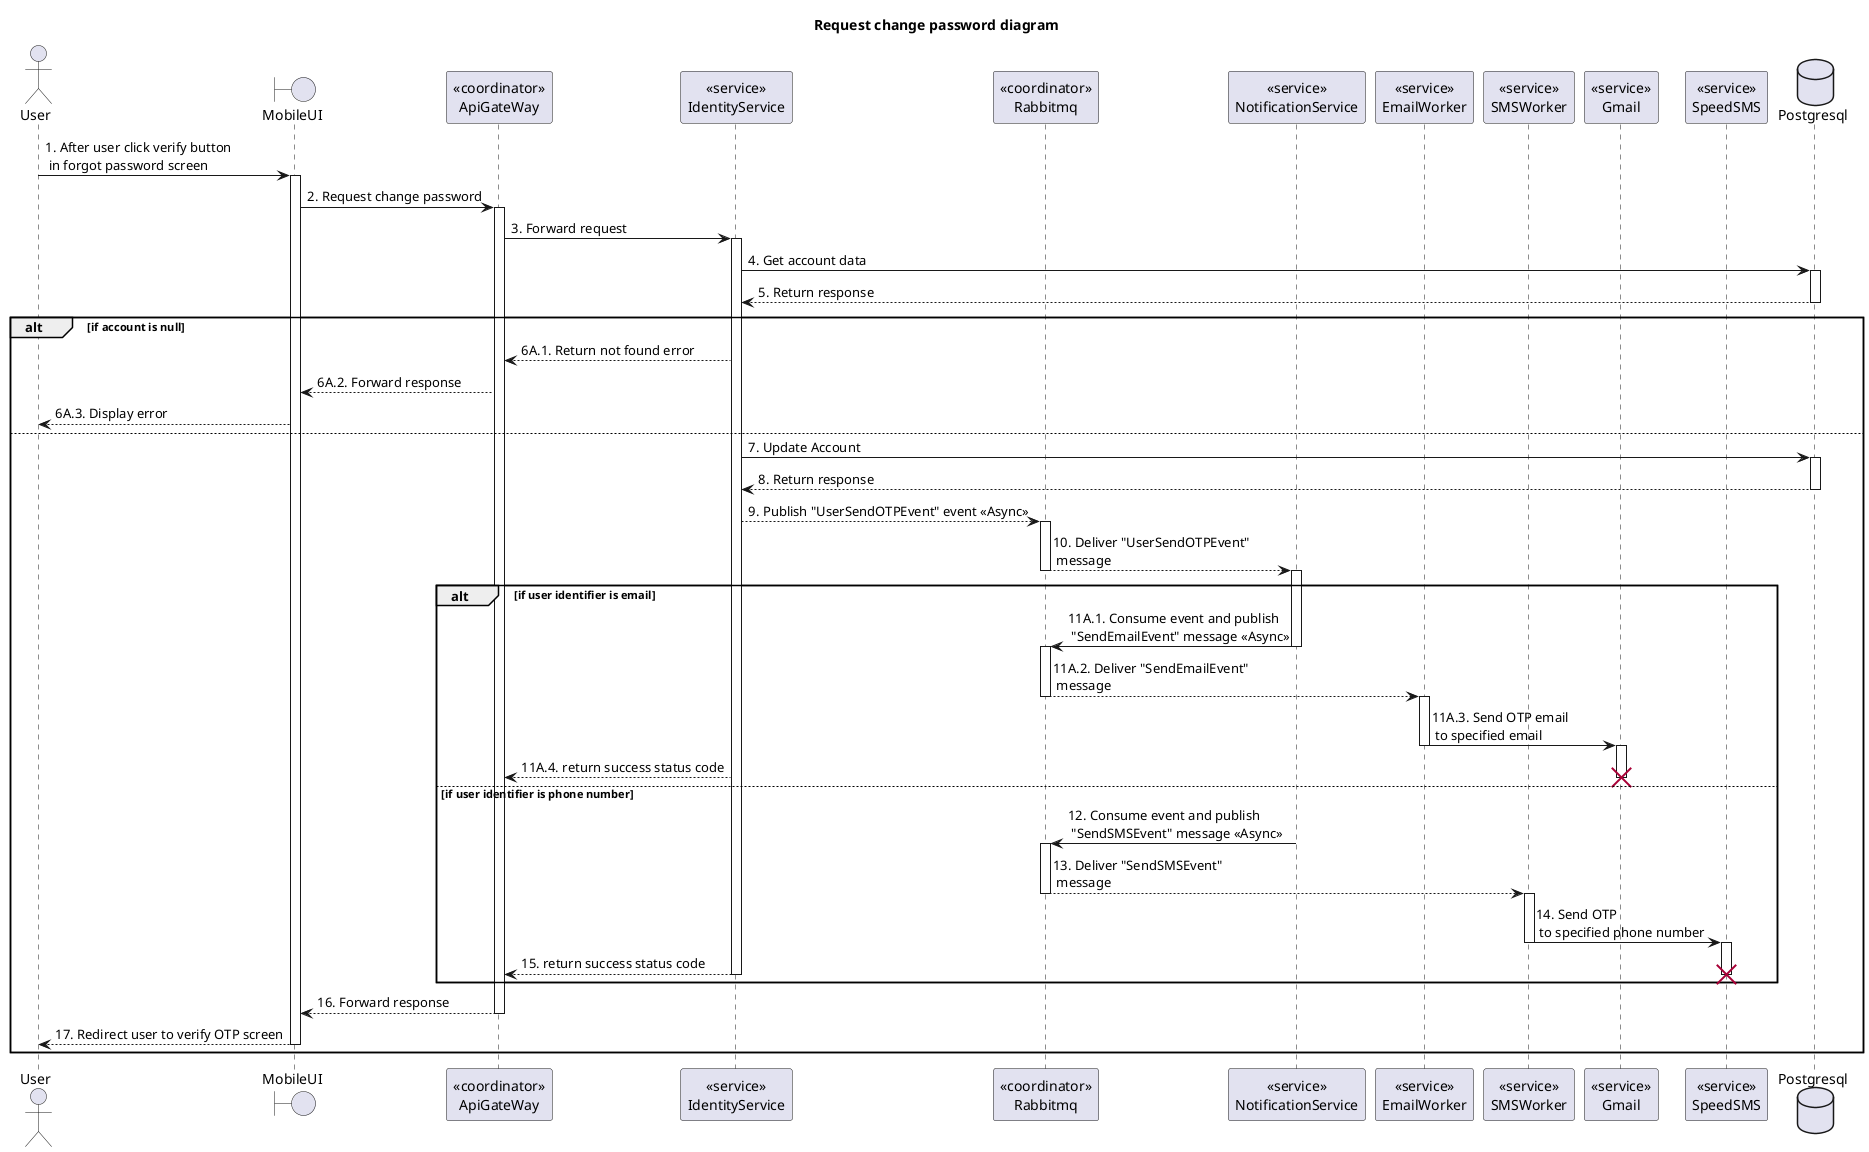@startuml Sequence
title "Request change password diagram"

<style>
  sequenceDiagram {
    reference {
      BackGroundColor white
    }
}
</style>

actor User
boundary MobileUI
participant "<<coordinator>>\nApiGateWay" as ApiGateway
participant "<<service>>\nIdentityService" as IdentityService
participant "<<coordinator>>\nRabbitmq" as Rabbitmq
participant "<<service>>\nNotificationService" as NotificationService
participant "<<service>>\nEmailWorker" as EmailWorker
participant "<<service>>\nSMSWorker" as SMSWorker
participant "<<service>>\nGmail" as Gmail
participant "<<service>>\nSpeedSMS" as SpeedSMS
database Postgresql

User -> MobileUI ++: 1. After user click verify button\n in forgot password screen
MobileUI -> ApiGateway ++: 2. Request change password

ApiGateway -> IdentityService ++: 3. Forward request
IdentityService -> Postgresql ++: 4. Get account data
IdentityService <-- Postgresql --: 5. Return response

alt if account is null
  ApiGateway <-- IdentityService: 6A.1. Return not found error
  MobileUI <-- ApiGateway: 6A.2. Forward response
  User <-- MobileUI: 6A.3. Display error
else
  IdentityService -> Postgresql ++: 7. Update Account
  IdentityService <-- Postgresql --: 8. Return response
  IdentityService --> Rabbitmq ++: 9. Publish "UserSendOTPEvent" event <<Async>>
  Rabbitmq --> NotificationService: 10. Deliver "UserSendOTPEvent"\n message
  deactivate Rabbitmq
  activate NotificationService

  alt if user identifier is email
    NotificationService -> Rabbitmq: 11A.1. Consume event and publish \n "SendEmailEvent" message <<Async>>
    deactivate NotificationService
    activate Rabbitmq
    Rabbitmq --> EmailWorker: 11A.2. Deliver "SendEmailEvent"\n message
    deactivate Rabbitmq
    activate EmailWorker
    EmailWorker -> Gmail: 11A.3. Send OTP email\n to specified email
    deactivate EmailWorker
    activate Gmail
  
    ApiGateway <-- IdentityService: 11A.4. return success status code
    deactivate Gmail
    destroy Gmail
  else if user identifier is phone number
    NotificationService -> Rabbitmq: 12. Consume event and publish \n "SendSMSEvent" message <<Async>>
    deactivate NotificationService
    activate Rabbitmq
    Rabbitmq --> SMSWorker: 13. Deliver "SendSMSEvent"\n message
    deactivate Rabbitmq
    activate SMSWorker
    SMSWorker -> SpeedSMS: 14. Send OTP \n to specified phone number
    deactivate SMSWorker
    activate SpeedSMS
  
    ApiGateway <-- IdentityService--: 15. return success status code
    deactivate SpeedSMS
    destroy SpeedSMS
  end

  MobileUI <-- ApiGateway --: 16. Forward response
  User <-- MobileUI --: 17. Redirect user to verify OTP screen
end

@enduml
